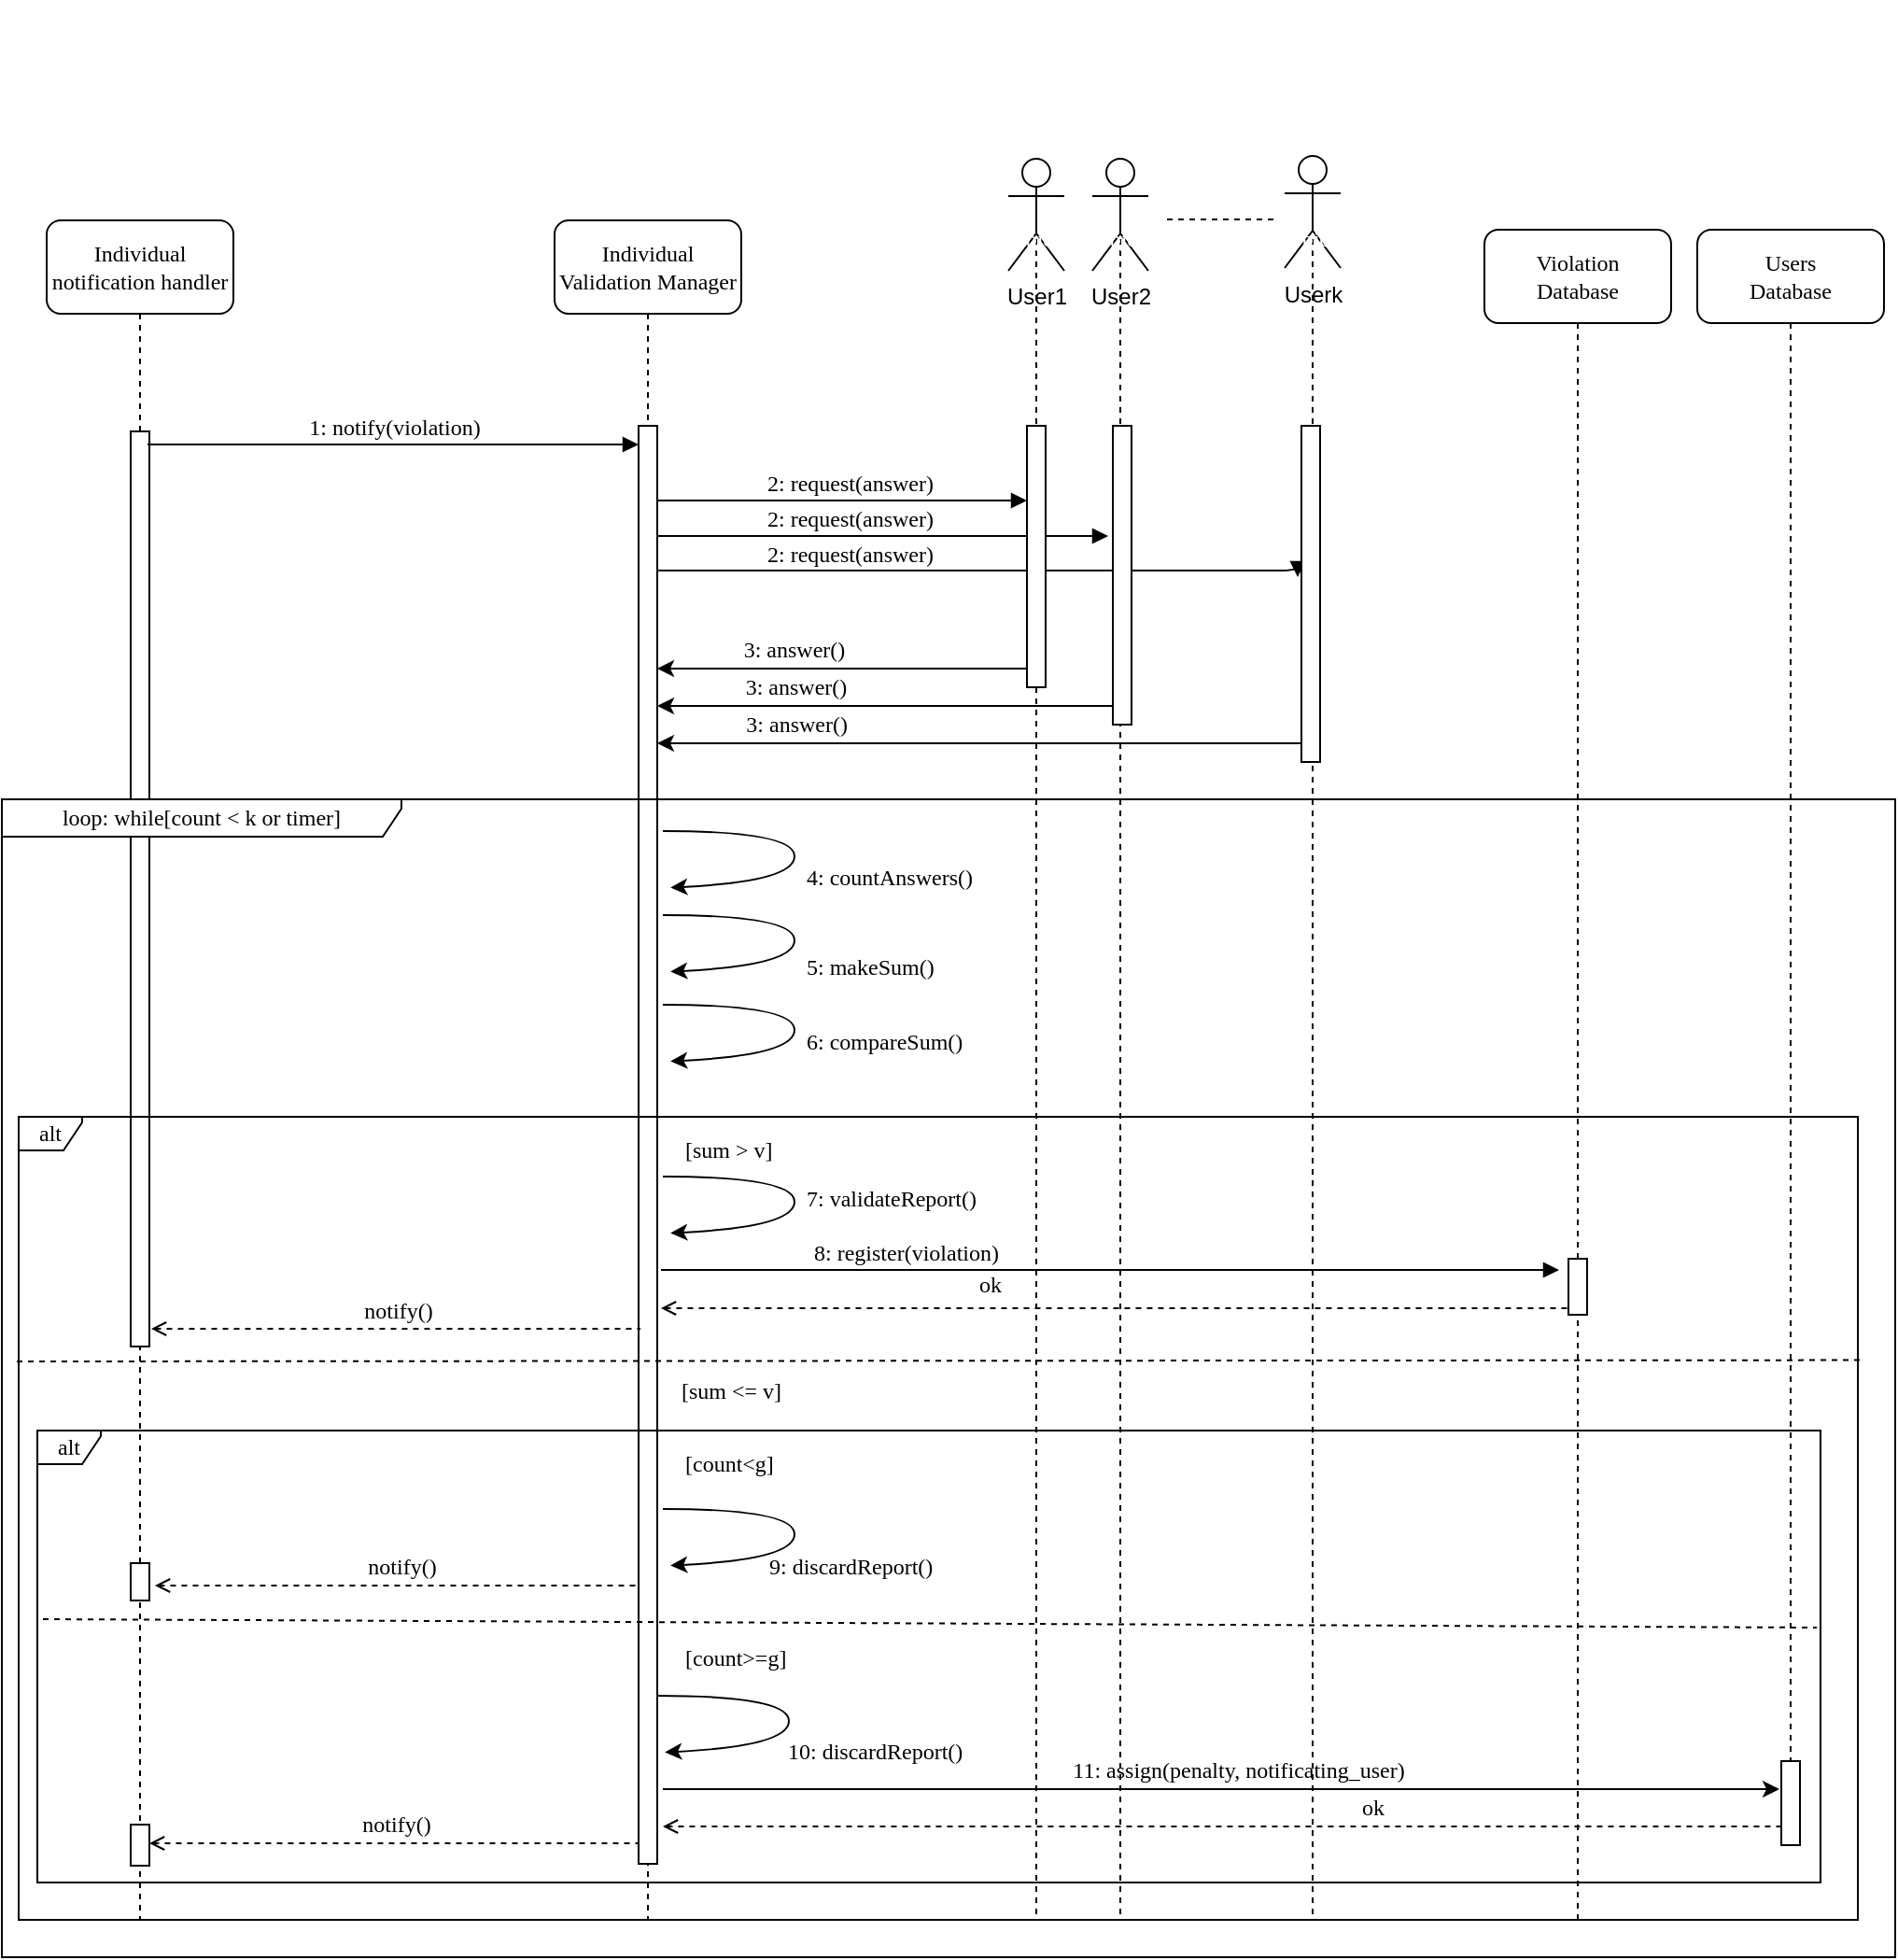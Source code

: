 <mxfile type="device" version="12.1.4" pages="1"><diagram id="13e1069c-82ec-6db2-03f1-153e76fe0fe0" name="Page-1"><mxGraphModel shadow="0" math="0" background="#ffffff" pageHeight="850" pageWidth="1100" pageScale="1" page="1" fold="1" arrows="1" connect="1" tooltips="1" guides="1" gridSize="10" dy="1371" dx="1024" grid="1"><root><mxCell id="0"/><mxCell id="1" parent="0"/><mxCell id="zUTJq_x-Ct6_k0AcMPHi-52" value="" parent="1" style="endArrow=none;dashed=1;html=1;fontColor=#FFFFFF;startArrow=open;startFill=0;" edge="1"><mxGeometry as="geometry" height="50" width="50" relative="1"><mxPoint as="sourcePoint" y="801" x="158"/><mxPoint as="targetPoint" y="801" x="420"/><Array as="points"><mxPoint y="801" x="328"/></Array></mxGeometry></mxCell><mxCell id="zUTJq_x-Ct6_k0AcMPHi-53" value="&lt;font color=&quot;#000000&quot;&gt;notify()&lt;/font&gt;" parent="zUTJq_x-Ct6_k0AcMPHi-52" style="text;html=1;resizable=0;points=[];align=center;verticalAlign=middle;labelBackgroundColor=#ffffff;fontColor=#FFFFFF;fontFamily=Verdana;" vertex="1" connectable="0"><mxGeometry as="geometry" relative="1" y="58" x="0.45"><mxPoint as="offset" y="48" x="-58"/></mxGeometry></mxCell><mxCell id="zUTJq_x-Ct6_k0AcMPHi-30" value="" parent="1" style="endArrow=classic;html=1;fontFamily=Verdana;fontColor=#FFFFFF;" edge="1" source="zUTJq_x-Ct6_k0AcMPHi-18"><mxGeometry as="geometry" height="50" width="50" relative="1"><mxPoint as="sourcePoint" y="350" x="630"/><mxPoint as="targetPoint" y="350" x="427"/></mxGeometry></mxCell><mxCell id="zUTJq_x-Ct6_k0AcMPHi-31" value="&lt;font color=&quot;#000000&quot;&gt;3: answer()&lt;/font&gt;t" parent="zUTJq_x-Ct6_k0AcMPHi-30" style="text;html=1;resizable=0;points=[];align=center;verticalAlign=middle;labelBackgroundColor=none;fontFamily=Verdana;fontColor=#FFFFFF;" vertex="1" connectable="0"><mxGeometry as="geometry" relative="1" y="-3" x="-0.223"><mxPoint as="offset" y="-7" x="-138.5"/></mxGeometry></mxCell><mxCell id="zUTJq_x-Ct6_k0AcMPHi-28" value="" parent="1" style="endArrow=classic;html=1;fontFamily=Verdana;fontColor=#FFFFFF;" edge="1" source="zUTJq_x-Ct6_k0AcMPHi-13"><mxGeometry as="geometry" height="50" width="50" relative="1"><mxPoint as="sourcePoint" y="330" x="630"/><mxPoint as="targetPoint" y="330" x="427"/></mxGeometry></mxCell><mxCell id="zUTJq_x-Ct6_k0AcMPHi-29" value="&lt;font color=&quot;#000000&quot;&gt;3: answer()&lt;/font&gt;" parent="zUTJq_x-Ct6_k0AcMPHi-28" style="text;html=1;resizable=0;points=[];align=center;verticalAlign=middle;labelBackgroundColor=none;fontFamily=Verdana;fontColor=#FFFFFF;" vertex="1" connectable="0"><mxGeometry as="geometry" relative="1" y="-3" x="-0.223"><mxPoint as="offset" y="-7" x="-78"/></mxGeometry></mxCell><mxCell id="zUTJq_x-Ct6_k0AcMPHi-26" value="" parent="1" style="endArrow=classic;html=1;fontFamily=Verdana;fontColor=#FFFFFF;" edge="1"><mxGeometry as="geometry" height="50" width="50" relative="1"><mxPoint as="sourcePoint" y="310" x="630"/><mxPoint as="targetPoint" y="310" x="427"/></mxGeometry></mxCell><mxCell id="zUTJq_x-Ct6_k0AcMPHi-27" value="&lt;font color=&quot;#000000&quot;&gt;3&lt;/font&gt;&lt;font color=&quot;#000000&quot;&gt;: answer()&lt;/font&gt;" parent="zUTJq_x-Ct6_k0AcMPHi-26" style="text;html=1;resizable=0;points=[];align=center;verticalAlign=middle;labelBackgroundColor=none;fontFamily=Verdana;fontColor=#FFFFFF;" vertex="1" connectable="0"><mxGeometry as="geometry" relative="1" y="-3" x="-0.223"><mxPoint as="offset" y="-7" x="-51"/></mxGeometry></mxCell><mxCell id="zUTJq_x-Ct6_k0AcMPHi-25" value="2: request(answer)" parent="1" style="html=1;verticalAlign=bottom;endArrow=block;labelBackgroundColor=none;fontFamily=Verdana;fontSize=12;edgeStyle=elbowEdgeStyle;elbow=vertical;exitX=0.5;exitY=0.096;exitDx=0;exitDy=0;exitPerimeter=0;" edge="1" source="7baba1c4bc27f4b0-10"><mxGeometry as="geometry" relative="1" y="-66"><mxPoint as="sourcePoint" y="261" x="434.5"/><mxPoint as="targetPoint" y="261" x="770"/><Array as="points"/><mxPoint as="offset" y="-66" x="-66"/></mxGeometry></mxCell><mxCell id="zUTJq_x-Ct6_k0AcMPHi-24" value="2: request(answer)" parent="1" style="html=1;verticalAlign=bottom;endArrow=block;labelBackgroundColor=none;fontFamily=Verdana;fontSize=12;edgeStyle=elbowEdgeStyle;elbow=vertical;" edge="1"><mxGeometry as="geometry" relative="1" y="-14"><mxPoint as="sourcePoint" y="239" x="419"/><mxPoint as="targetPoint" y="239" x="668.5"/><Array as="points"/><mxPoint as="offset" y="-14" x="-14"/></mxGeometry></mxCell><mxCell id="zUTJq_x-Ct6_k0AcMPHi-23" value="2: request(answer)" parent="1" style="html=1;verticalAlign=bottom;endArrow=block;entryX=0.12;entryY=0.184;labelBackgroundColor=none;fontFamily=Verdana;fontSize=12;edgeStyle=elbowEdgeStyle;elbow=vertical;entryDx=0;entryDy=0;entryPerimeter=0;" edge="1"><mxGeometry as="geometry" relative="1" x="0.073"><mxPoint as="sourcePoint" y="220" x="420"/><mxPoint as="targetPoint" y="220" x="625"/><Array as="points"/><mxPoint as="offset"/></mxGeometry></mxCell><mxCell id="7baba1c4bc27f4b0-2" value="Individual Validation Manager" parent="1" style="shape=umlLifeline;perimeter=lifelinePerimeter;whiteSpace=wrap;html=1;container=1;collapsible=0;recursiveResize=0;outlineConnect=0;rounded=1;shadow=0;comic=0;labelBackgroundColor=none;strokeColor=#000000;strokeWidth=1;fillColor=#FFFFFF;fontFamily=Verdana;fontSize=12;fontColor=#000000;align=center;size=50;" vertex="1"><mxGeometry as="geometry" height="910" width="100" y="70" x="372"/></mxCell><mxCell id="7baba1c4bc27f4b0-8" value="&lt;font color=&quot;#000000&quot;&gt;Individual notification handler&lt;/font&gt;" parent="1" style="shape=umlLifeline;perimeter=lifelinePerimeter;whiteSpace=wrap;html=1;container=1;collapsible=0;recursiveResize=0;outlineConnect=0;rounded=1;shadow=0;comic=0;labelBackgroundColor=none;strokeColor=#000000;strokeWidth=1;fillColor=#FFFFFF;fontFamily=Verdana;fontSize=12;fontColor=#FFFFFF;align=center;size=50;" vertex="1"><mxGeometry as="geometry" height="910" width="100" y="70" x="100"/></mxCell><mxCell id="45o1ah1FTxN9ZP7xYf2N-64" value="" parent="7baba1c4bc27f4b0-8" style="html=1;points=[];perimeter=orthogonalPerimeter;rounded=0;shadow=0;comic=0;labelBackgroundColor=none;strokeColor=#000000;strokeWidth=1;fillColor=#FFFFFF;fontFamily=Verdana;fontSize=12;fontColor=#000000;align=center;" vertex="1"><mxGeometry as="geometry" height="20" width="10" y="719" x="45"/></mxCell><mxCell id="7baba1c4bc27f4b0-9" value="" parent="7baba1c4bc27f4b0-8" style="html=1;points=[];perimeter=orthogonalPerimeter;rounded=0;shadow=0;comic=0;labelBackgroundColor=none;strokeColor=#000000;strokeWidth=1;fillColor=#FFFFFF;fontFamily=Verdana;fontSize=12;fontColor=#000000;align=center;" vertex="1"><mxGeometry as="geometry" height="490" width="10" y="113" x="45"/></mxCell><mxCell id="45o1ah1FTxN9ZP7xYf2N-111" value="" parent="7baba1c4bc27f4b0-8" style="html=1;points=[];perimeter=orthogonalPerimeter;rounded=0;shadow=0;comic=0;labelBackgroundColor=none;strokeColor=#000000;strokeWidth=1;fillColor=#FFFFFF;fontFamily=Verdana;fontSize=12;fontColor=#000000;align=center;" vertex="1"><mxGeometry as="geometry" height="22" width="10" y="859" x="45"/></mxCell><mxCell id="7baba1c4bc27f4b0-11" value="1: notify(violation)" parent="1" style="html=1;verticalAlign=bottom;endArrow=block;entryX=0.12;entryY=0.184;labelBackgroundColor=none;fontFamily=Verdana;fontSize=12;edgeStyle=elbowEdgeStyle;elbow=vertical;entryDx=0;entryDy=0;entryPerimeter=0;" edge="1"><mxGeometry as="geometry" relative="1"><mxPoint as="sourcePoint" y="190" x="154"/><mxPoint as="targetPoint" y="190" x="417"/><Array as="points"/></mxGeometry></mxCell><mxCell id="7baba1c4bc27f4b0-10" value="" parent="1" style="html=1;points=[];perimeter=orthogonalPerimeter;rounded=0;shadow=0;comic=0;labelBackgroundColor=none;strokeColor=#000000;strokeWidth=1;fillColor=#FFFFFF;fontFamily=Verdana;fontSize=12;fontColor=#000000;align=center;" vertex="1"><mxGeometry as="geometry" height="770" width="10" y="180" x="417"/></mxCell><mxCell id="45o1ah1FTxN9ZP7xYf2N-20" value="" parent="1" style="endArrow=classic;html=1;fontColor=#FFFFFF;curved=1;entryX=1.26;entryY=0.366;entryDx=0;entryDy=0;entryPerimeter=0;" edge="1"><mxGeometry as="geometry" height="50" width="50" relative="1"><mxPoint as="sourcePoint" y="397" x="430"/><mxPoint as="targetPoint" y="427.26" x="434.1"/><Array as="points"><mxPoint y="397" x="500.5"/><mxPoint y="424" x="500.5"/></Array></mxGeometry></mxCell><mxCell id="45o1ah1FTxN9ZP7xYf2N-40" value="Text" parent="1" style="text;html=1;resizable=0;points=[];autosize=1;align=left;verticalAlign=top;spacingTop=-4;fontFamily=Verdana;fontColor=#FFFFFF;" vertex="1"><mxGeometry as="geometry" height="20" width="40" y="382" x="984"/></mxCell><mxCell id="45o1ah1FTxN9ZP7xYf2N-41" value="Text" parent="1" style="text;html=1;resizable=0;points=[];autosize=1;align=left;verticalAlign=top;spacingTop=-4;fontFamily=Verdana;fontColor=#FFFFFF;" vertex="1"><mxGeometry as="geometry" height="20" width="40" y="168" x="984"/></mxCell><mxCell id="45o1ah1FTxN9ZP7xYf2N-42" value="Text" parent="1" style="text;html=1;resizable=0;points=[];autosize=1;align=left;verticalAlign=top;spacingTop=-4;fontFamily=Verdana;fontColor=#FFFFFF;" vertex="1"><mxGeometry as="geometry" height="20" width="40" y="10" x="984"/></mxCell><mxCell id="45o1ah1FTxN9ZP7xYf2N-43" value="Text" parent="1" style="text;html=1;resizable=0;points=[];autosize=1;align=left;verticalAlign=top;spacingTop=-4;fontFamily=Verdana;fontColor=#FFFFFF;" vertex="1"><mxGeometry as="geometry" height="20" width="40" y="159" x="780"/></mxCell><mxCell id="45o1ah1FTxN9ZP7xYf2N-44" value="Text" parent="1" style="text;html=1;resizable=0;points=[];autosize=1;align=left;verticalAlign=top;spacingTop=-4;fontFamily=Verdana;fontColor=#FFFFFF;" vertex="1"><mxGeometry as="geometry" height="20" width="40" y="-48" x="778"/></mxCell><mxCell id="45o1ah1FTxN9ZP7xYf2N-45" value="Text" parent="1" style="text;html=1;resizable=0;points=[];autosize=1;align=left;verticalAlign=top;spacingTop=-4;fontFamily=Verdana;fontColor=#FFFFFF;" vertex="1"><mxGeometry as="geometry" height="20" width="40" y="67" x="778"/></mxCell><mxCell id="45o1ah1FTxN9ZP7xYf2N-54" value="" parent="1" style="endArrow=none;dashed=1;html=1;fontFamily=Verdana;fontColor=#FFFFFF;entryX=1.001;entryY=0.303;entryDx=0;entryDy=0;entryPerimeter=0;" edge="1" target="45o1ah1FTxN9ZP7xYf2N-52"><mxGeometry as="geometry" height="50" width="50" relative="1"><mxPoint as="sourcePoint" y="681" x="84"/><mxPoint as="targetPoint" y="680.72" x="981.79"/></mxGeometry></mxCell><mxCell id="45o1ah1FTxN9ZP7xYf2N-55" value="&lt;font color=&quot;#000000&quot;&gt;[sum &amp;gt; v]&lt;/font&gt;" parent="1" style="text;html=1;resizable=0;points=[];autosize=1;align=left;verticalAlign=top;spacingTop=-4;fontFamily=Verdana;fontColor=#FFFFFF;" vertex="1"><mxGeometry as="geometry" height="20" width="80" y="558" x="440"/></mxCell><mxCell id="45o1ah1FTxN9ZP7xYf2N-21" value="&lt;font color=&quot;#000000&quot;&gt;4&lt;/font&gt;&lt;font color=&quot;#000000&quot;&gt;: countAnswers()&lt;/font&gt;" parent="1" style="text;html=1;resizable=0;points=[];autosize=1;align=left;verticalAlign=top;spacingTop=-4;fontColor=#FFFFFF;fontFamily=Verdana;" vertex="1"><mxGeometry as="geometry" height="20" width="130" y="412" x="505"/></mxCell><mxCell id="45o1ah1FTxN9ZP7xYf2N-87" value="" parent="1" style="endArrow=none;dashed=1;html=1;fontColor=#FFFFFF;startArrow=open;startFill=0;" edge="1"><mxGeometry as="geometry" height="50" width="50" relative="1"><mxPoint as="sourcePoint" y="663.5" x="156"/><mxPoint as="targetPoint" y="663.5" x="418"/><Array as="points"><mxPoint y="663.5" x="326"/></Array></mxGeometry></mxCell><mxCell id="45o1ah1FTxN9ZP7xYf2N-88" value="&lt;font color=&quot;#000000&quot;&gt;notify()&lt;/font&gt;" parent="45o1ah1FTxN9ZP7xYf2N-87" style="text;html=1;resizable=0;points=[];align=center;verticalAlign=middle;labelBackgroundColor=#ffffff;fontColor=#FFFFFF;fontFamily=Verdana;" vertex="1" connectable="0"><mxGeometry as="geometry" relative="1" y="58" x="0.45"><mxPoint as="offset" y="48" x="-58"/></mxGeometry></mxCell><mxCell id="45o1ah1FTxN9ZP7xYf2N-90" value="&lt;font color=&quot;#000000&quot;&gt;[count&amp;lt;g]&lt;/font&gt;" parent="1" style="text;html=1;resizable=0;points=[];autosize=1;align=left;verticalAlign=top;spacingTop=-4;fontFamily=Verdana;fontColor=#FFFFFF;" vertex="1"><mxGeometry as="geometry" height="20" width="80" y="726" x="440"/></mxCell><mxCell id="45o1ah1FTxN9ZP7xYf2N-97" value="" parent="1" style="endArrow=none;dashed=1;html=1;fontFamily=Verdana;fontColor=#FFFFFF;entryX=0.998;entryY=0.436;entryDx=0;entryDy=0;entryPerimeter=0;" edge="1" target="45o1ah1FTxN9ZP7xYf2N-89"><mxGeometry as="geometry" height="50" width="50" relative="1"><mxPoint as="sourcePoint" y="819" x="98"/><mxPoint as="targetPoint" y="819" x="780"/></mxGeometry></mxCell><mxCell id="45o1ah1FTxN9ZP7xYf2N-104" value="&lt;font color=&quot;#000000&quot;&gt;[count&amp;gt;=g]&lt;/font&gt;" parent="1" style="text;html=1;resizable=0;points=[];autosize=1;align=left;verticalAlign=top;spacingTop=-4;fontFamily=Verdana;fontColor=#FFFFFF;" vertex="1"><mxGeometry as="geometry" height="20" width="90" y="830" x="440"/></mxCell><mxCell id="45o1ah1FTxN9ZP7xYf2N-112" value="" parent="1" style="endArrow=classic;html=1;fontFamily=Verdana;fontColor=#FFFFFF;" edge="1"><mxGeometry as="geometry" height="50" width="50" relative="1"><mxPoint as="sourcePoint" y="910" x="430"/><mxPoint as="targetPoint" y="910" x="1028"/></mxGeometry></mxCell><mxCell id="45o1ah1FTxN9ZP7xYf2N-113" value="&lt;font color=&quot;#000000&quot;&gt;11: assign(penalty, notificating_user)&lt;/font&gt;" parent="45o1ah1FTxN9ZP7xYf2N-112" style="text;html=1;resizable=0;points=[];align=center;verticalAlign=middle;labelBackgroundColor=none;fontFamily=Verdana;fontColor=#FFFFFF;" vertex="1" connectable="0"><mxGeometry as="geometry" relative="1" y="-3" x="-0.223"><mxPoint as="offset" y="-13" x="75"/></mxGeometry></mxCell><mxCell id="zUTJq_x-Ct6_k0AcMPHi-2" value="User1" parent="1" style="shape=umlActor;verticalLabelPosition=bottom;labelBackgroundColor=#ffffff;verticalAlign=top;html=1;outlineConnect=0;" vertex="1"><mxGeometry as="geometry" height="60" width="30" y="37" x="615"/></mxCell><mxCell id="zUTJq_x-Ct6_k0AcMPHi-3" value="User2" parent="1" style="shape=umlActor;verticalLabelPosition=bottom;labelBackgroundColor=#ffffff;verticalAlign=top;html=1;outlineConnect=0;" vertex="1"><mxGeometry as="geometry" height="60" width="30" y="37" x="660"/></mxCell><mxCell id="zUTJq_x-Ct6_k0AcMPHi-4" value="Userk" parent="1" style="shape=umlActor;verticalLabelPosition=bottom;labelBackgroundColor=#ffffff;verticalAlign=top;html=1;outlineConnect=0;" vertex="1"><mxGeometry as="geometry" height="60" width="30" y="35.5" x="763"/></mxCell><mxCell id="zUTJq_x-Ct6_k0AcMPHi-6" value="" parent="1" style="endArrow=none;dashed=1;html=1;" edge="1"><mxGeometry as="geometry" height="50" width="50" relative="1"><mxPoint as="sourcePoint" y="69.5" x="700"/><mxPoint as="targetPoint" y="69.5" x="760"/></mxGeometry></mxCell><mxCell id="zUTJq_x-Ct6_k0AcMPHi-7" value=":Object" parent="1" style="shape=umlLifeline;perimeter=lifelinePerimeter;whiteSpace=wrap;html=1;container=1;collapsible=0;recursiveResize=0;outlineConnect=0;rounded=1;shadow=0;comic=0;labelBackgroundColor=none;strokeColor=#000000;strokeWidth=1;fillColor=#FFFFFF;fontFamily=Verdana;fontSize=12;fontColor=#FFFFFF;align=center;size=0;" vertex="1"><mxGeometry as="geometry" height="900" width="100" y="80" x="580"/></mxCell><mxCell id="zUTJq_x-Ct6_k0AcMPHi-10" value="" parent="zUTJq_x-Ct6_k0AcMPHi-7" style="html=1;points=[];perimeter=orthogonalPerimeter;rounded=0;shadow=0;comic=0;labelBackgroundColor=none;strokeColor=#000000;strokeWidth=1;fillColor=#FFFFFF;fontFamily=Verdana;fontSize=12;fontColor=#000000;align=center;" vertex="1"><mxGeometry as="geometry" height="140" width="10" y="100" x="45"/></mxCell><mxCell id="zUTJq_x-Ct6_k0AcMPHi-54" value="" parent="zUTJq_x-Ct6_k0AcMPHi-7" style="endArrow=none;dashed=1;html=1;fontColor=#FFFFFF;startArrow=open;startFill=0;" edge="1"><mxGeometry as="geometry" height="50" width="50" relative="1"><mxPoint as="sourcePoint" y="572.5" x="-151"/><mxPoint as="targetPoint" y="572.5" x="339.5"/><Array as="points"/></mxGeometry></mxCell><mxCell id="zUTJq_x-Ct6_k0AcMPHi-55" value="&lt;font color=&quot;#000000&quot;&gt;ok&lt;/font&gt;" parent="zUTJq_x-Ct6_k0AcMPHi-54" style="text;html=1;resizable=0;points=[];align=center;verticalAlign=middle;labelBackgroundColor=#ffffff;fontColor=#FFFFFF;fontFamily=Verdana;" vertex="1" connectable="0"><mxGeometry as="geometry" relative="1" y="58" x="0.45"><mxPoint as="offset" y="45.5" x="-180"/></mxGeometry></mxCell><mxCell id="TklMXzHMDGxWXU3fI2Nq-8" value="" parent="zUTJq_x-Ct6_k0AcMPHi-7" style="endArrow=none;dashed=1;html=1;fontColor=#FFFFFF;startArrow=open;startFill=0;" edge="1" target="TklMXzHMDGxWXU3fI2Nq-2"><mxGeometry as="geometry" height="50" width="50" relative="1"><mxPoint as="sourcePoint" y="850" x="-150"/><mxPoint as="targetPoint" y="850" x="112"/><Array as="points"><mxPoint y="850" x="20"/></Array></mxGeometry></mxCell><mxCell id="TklMXzHMDGxWXU3fI2Nq-9" value="&lt;font color=&quot;#000000&quot;&gt;ok&lt;/font&gt;" parent="TklMXzHMDGxWXU3fI2Nq-8" style="text;html=1;resizable=0;points=[];align=center;verticalAlign=middle;labelBackgroundColor=#ffffff;fontColor=#FFFFFF;fontFamily=Verdana;" vertex="1" connectable="0"><mxGeometry as="geometry" relative="1" y="58" x="0.45"><mxPoint as="offset" y="48" x="-58"/></mxGeometry></mxCell><mxCell id="zUTJq_x-Ct6_k0AcMPHi-13" value=":Object" parent="1" style="shape=umlLifeline;perimeter=lifelinePerimeter;whiteSpace=wrap;html=1;container=1;collapsible=0;recursiveResize=0;outlineConnect=0;rounded=1;shadow=0;comic=0;labelBackgroundColor=none;strokeColor=#000000;strokeWidth=1;fillColor=#FFFFFF;fontFamily=Verdana;fontSize=12;fontColor=#FFFFFF;align=center;size=0;" vertex="1"><mxGeometry as="geometry" height="900" width="100" y="80" x="625"/></mxCell><mxCell id="zUTJq_x-Ct6_k0AcMPHi-15" value="" parent="zUTJq_x-Ct6_k0AcMPHi-13" style="html=1;points=[];perimeter=orthogonalPerimeter;rounded=0;shadow=0;comic=0;labelBackgroundColor=none;strokeColor=#000000;strokeWidth=1;fillColor=#FFFFFF;fontFamily=Verdana;fontSize=12;fontColor=#000000;align=center;" vertex="1"><mxGeometry as="geometry" height="160" width="10" y="100" x="46"/></mxCell><mxCell id="zUTJq_x-Ct6_k0AcMPHi-18" value=":Object" parent="1" style="shape=umlLifeline;perimeter=lifelinePerimeter;whiteSpace=wrap;html=1;container=1;collapsible=0;recursiveResize=0;outlineConnect=0;rounded=1;shadow=0;comic=0;labelBackgroundColor=none;strokeColor=#000000;strokeWidth=1;fillColor=#FFFFFF;fontFamily=Verdana;fontSize=12;fontColor=#FFFFFF;align=center;size=0;" vertex="1"><mxGeometry as="geometry" height="900" width="100" y="80" x="728"/></mxCell><mxCell id="zUTJq_x-Ct6_k0AcMPHi-20" value="" parent="zUTJq_x-Ct6_k0AcMPHi-18" style="html=1;points=[];perimeter=orthogonalPerimeter;rounded=0;shadow=0;comic=0;labelBackgroundColor=none;strokeColor=#000000;strokeWidth=1;fillColor=#FFFFFF;fontFamily=Verdana;fontSize=12;fontColor=#000000;align=center;" vertex="1"><mxGeometry as="geometry" height="180" width="10" y="100" x="44"/></mxCell><mxCell id="zUTJq_x-Ct6_k0AcMPHi-33" value="" parent="1" style="endArrow=classic;html=1;fontColor=#FFFFFF;curved=1;entryX=1.26;entryY=0.366;entryDx=0;entryDy=0;entryPerimeter=0;" edge="1"><mxGeometry as="geometry" height="50" width="50" relative="1"><mxPoint as="sourcePoint" y="442" x="430"/><mxPoint as="targetPoint" y="472.26" x="434.1"/><Array as="points"><mxPoint y="442" x="500.5"/><mxPoint y="469" x="500.5"/></Array></mxGeometry></mxCell><mxCell id="zUTJq_x-Ct6_k0AcMPHi-34" value="&lt;font color=&quot;#000000&quot;&gt;5&lt;/font&gt;&lt;font color=&quot;#000000&quot;&gt;: makeSum()&lt;/font&gt;" parent="1" style="text;html=1;resizable=0;points=[];autosize=1;align=left;verticalAlign=top;spacingTop=-4;fontColor=#FFFFFF;fontFamily=Verdana;" vertex="1"><mxGeometry as="geometry" height="20" width="100" y="460" x="505"/></mxCell><mxCell id="zUTJq_x-Ct6_k0AcMPHi-35" value="" parent="1" style="endArrow=classic;html=1;fontColor=#FFFFFF;curved=1;entryX=1.26;entryY=0.366;entryDx=0;entryDy=0;entryPerimeter=0;" edge="1"><mxGeometry as="geometry" height="50" width="50" relative="1"><mxPoint as="sourcePoint" y="490" x="430"/><mxPoint as="targetPoint" y="520.26" x="434.1"/><Array as="points"><mxPoint y="490" x="500.5"/><mxPoint y="517" x="500.5"/></Array></mxGeometry></mxCell><mxCell id="zUTJq_x-Ct6_k0AcMPHi-36" value="&lt;font color=&quot;#000000&quot;&gt;6&lt;/font&gt;&lt;font color=&quot;#000000&quot;&gt;: compareSum()&lt;/font&gt;" parent="1" style="text;html=1;resizable=0;points=[];autosize=1;align=left;verticalAlign=top;spacingTop=-4;fontColor=#FFFFFF;fontFamily=Verdana;" vertex="1"><mxGeometry as="geometry" height="20" width="120" y="500" x="505"/></mxCell><mxCell id="zUTJq_x-Ct6_k0AcMPHi-38" value="&lt;font color=&quot;#000000&quot;&gt;[sum &amp;lt;= v]&lt;/font&gt;" parent="1" style="text;html=1;resizable=0;points=[];autosize=1;align=left;verticalAlign=top;spacingTop=-4;fontFamily=Verdana;fontColor=#FFFFFF;" vertex="1"><mxGeometry as="geometry" height="20" width="90" y="687" x="437.5"/></mxCell><mxCell id="zUTJq_x-Ct6_k0AcMPHi-40" value="" parent="1" style="endArrow=classic;html=1;fontColor=#FFFFFF;curved=1;entryX=1.26;entryY=0.366;entryDx=0;entryDy=0;entryPerimeter=0;" edge="1"><mxGeometry as="geometry" height="50" width="50" relative="1"><mxPoint as="sourcePoint" y="582" x="430"/><mxPoint as="targetPoint" y="612.26" x="434.1"/><Array as="points"><mxPoint y="582" x="500.5"/><mxPoint y="609" x="500.5"/></Array></mxGeometry></mxCell><mxCell id="zUTJq_x-Ct6_k0AcMPHi-41" value="&lt;font color=&quot;#000000&quot;&gt;7&lt;/font&gt;&lt;font color=&quot;#000000&quot;&gt;: validateReport()&lt;/font&gt;" parent="1" style="text;html=1;resizable=0;points=[];autosize=1;align=left;verticalAlign=top;spacingTop=-4;fontColor=#FFFFFF;fontFamily=Verdana;" vertex="1"><mxGeometry as="geometry" height="20" width="130" y="584" x="505"/></mxCell><mxCell id="zUTJq_x-Ct6_k0AcMPHi-42" value="Violation&lt;br&gt;Database" parent="1" style="shape=umlLifeline;perimeter=lifelinePerimeter;whiteSpace=wrap;html=1;container=1;collapsible=0;recursiveResize=0;outlineConnect=0;rounded=1;shadow=0;comic=0;labelBackgroundColor=none;strokeColor=#000000;strokeWidth=1;fillColor=#FFFFFF;fontFamily=Verdana;fontSize=12;fontColor=#000000;align=center;size=50;" vertex="1"><mxGeometry as="geometry" height="905" width="100" y="75" x="870"/></mxCell><mxCell id="zUTJq_x-Ct6_k0AcMPHi-43" value="" parent="zUTJq_x-Ct6_k0AcMPHi-42" style="html=1;points=[];perimeter=orthogonalPerimeter;rounded=0;shadow=0;comic=0;labelBackgroundColor=none;strokeColor=#000000;strokeWidth=1;fillColor=#FFFFFF;fontFamily=Verdana;fontSize=12;fontColor=#000000;align=center;" vertex="1"><mxGeometry as="geometry" height="30" width="10" y="551" x="45"/></mxCell><mxCell id="zUTJq_x-Ct6_k0AcMPHi-45" value="8: register(violation)" parent="1" style="html=1;verticalAlign=bottom;endArrow=block;labelBackgroundColor=none;fontFamily=Verdana;fontSize=12;edgeStyle=elbowEdgeStyle;elbow=vertical;" edge="1"><mxGeometry as="geometry" relative="1" y="-109"><mxPoint as="sourcePoint" y="632" x="429"/><mxPoint as="targetPoint" y="632" x="910"/><mxPoint as="offset" y="-109" x="-110"/></mxGeometry></mxCell><mxCell id="zUTJq_x-Ct6_k0AcMPHi-48" value="" parent="1" style="endArrow=classic;html=1;fontColor=#FFFFFF;curved=1;entryX=1.26;entryY=0.366;entryDx=0;entryDy=0;entryPerimeter=0;" edge="1"><mxGeometry as="geometry" height="50" width="50" relative="1"><mxPoint as="sourcePoint" y="760" x="430"/><mxPoint as="targetPoint" y="790.26" x="434.1"/><Array as="points"><mxPoint y="760" x="500.5"/><mxPoint y="787" x="500.5"/></Array></mxGeometry></mxCell><mxCell id="zUTJq_x-Ct6_k0AcMPHi-49" value="&lt;font color=&quot;#000000&quot;&gt;9&lt;/font&gt;&lt;font color=&quot;#000000&quot;&gt;: discardReport()&lt;/font&gt;" parent="1" style="text;html=1;resizable=0;points=[];autosize=1;align=left;verticalAlign=top;spacingTop=-4;fontColor=#FFFFFF;fontFamily=Verdana;" vertex="1"><mxGeometry as="geometry" height="20" width="130" y="780.5" x="485"/></mxCell><mxCell id="zUTJq_x-Ct6_k0AcMPHi-50" value="" parent="1" style="endArrow=classic;html=1;fontColor=#FFFFFF;curved=1;entryX=1.26;entryY=0.366;entryDx=0;entryDy=0;entryPerimeter=0;" edge="1"><mxGeometry as="geometry" height="50" width="50" relative="1"><mxPoint as="sourcePoint" y="860" x="427"/><mxPoint as="targetPoint" y="890.26" x="431.1"/><Array as="points"><mxPoint y="860" x="497.5"/><mxPoint y="887" x="497.5"/></Array></mxGeometry></mxCell><mxCell id="zUTJq_x-Ct6_k0AcMPHi-51" value="&lt;font color=&quot;#000000&quot;&gt;10&lt;/font&gt;&lt;font color=&quot;#000000&quot;&gt;: discardReport()&lt;/font&gt;" parent="1" style="text;html=1;resizable=0;points=[];autosize=1;align=left;verticalAlign=top;spacingTop=-4;fontColor=#FFFFFF;fontFamily=Verdana;" vertex="1"><mxGeometry as="geometry" height="20" width="130" y="880" x="495"/></mxCell><mxCell id="TklMXzHMDGxWXU3fI2Nq-2" value="Users&lt;br&gt;Database" parent="1" style="shape=umlLifeline;perimeter=lifelinePerimeter;whiteSpace=wrap;html=1;container=1;collapsible=0;recursiveResize=0;outlineConnect=0;rounded=1;shadow=0;comic=0;labelBackgroundColor=none;strokeColor=#000000;strokeWidth=1;fillColor=#FFFFFF;fontFamily=Verdana;fontSize=12;fontColor=#000000;align=center;size=50;" vertex="1"><mxGeometry as="geometry" height="865" width="100" y="75" x="984"/></mxCell><mxCell id="TklMXzHMDGxWXU3fI2Nq-3" value="" parent="TklMXzHMDGxWXU3fI2Nq-2" style="html=1;points=[];perimeter=orthogonalPerimeter;rounded=0;shadow=0;comic=0;labelBackgroundColor=none;strokeColor=#000000;strokeWidth=1;fillColor=#FFFFFF;fontFamily=Verdana;fontSize=12;fontColor=#000000;align=center;" vertex="1"><mxGeometry as="geometry" height="45" width="10" y="820" x="45"/></mxCell><mxCell id="TklMXzHMDGxWXU3fI2Nq-4" value="" parent="1" style="endArrow=none;dashed=1;html=1;fontColor=#FFFFFF;startArrow=open;startFill=0;" edge="1"><mxGeometry as="geometry" height="50" width="50" relative="1"><mxPoint as="sourcePoint" y="939" x="155"/><mxPoint as="targetPoint" y="939" x="417"/><Array as="points"><mxPoint y="939" x="325"/></Array></mxGeometry></mxCell><mxCell id="TklMXzHMDGxWXU3fI2Nq-5" value="&lt;font color=&quot;#000000&quot;&gt;notify()&lt;/font&gt;" parent="TklMXzHMDGxWXU3fI2Nq-4" style="text;html=1;resizable=0;points=[];align=center;verticalAlign=middle;labelBackgroundColor=#ffffff;fontColor=#FFFFFF;fontFamily=Verdana;" vertex="1" connectable="0"><mxGeometry as="geometry" relative="1" y="58" x="0.45"><mxPoint as="offset" y="48" x="-58"/></mxGeometry></mxCell><mxCell id="45o1ah1FTxN9ZP7xYf2N-89" value="&lt;font color=&quot;#000000&quot;&gt;alt&lt;/font&gt;" parent="1" style="shape=umlFrame;whiteSpace=wrap;html=1;labelBackgroundColor=none;fontFamily=Verdana;fontColor=#FFFFFF;width=34;height=18;" vertex="1"><mxGeometry as="geometry" height="242" width="955" y="718" x="95"/></mxCell><mxCell id="45o1ah1FTxN9ZP7xYf2N-52" value="&lt;font color=&quot;#000000&quot;&gt;alt&lt;/font&gt;" parent="1" style="shape=umlFrame;whiteSpace=wrap;html=1;labelBackgroundColor=none;fontFamily=Verdana;fontColor=#FFFFFF;width=34;height=18;" vertex="1"><mxGeometry as="geometry" height="430" width="985" y="550" x="85"/></mxCell><mxCell id="45o1ah1FTxN9ZP7xYf2N-48" value="&lt;font color=&quot;#000000&quot;&gt;loop: while[count &amp;lt; k or timer]&lt;/font&gt;" parent="1" style="shape=umlFrame;whiteSpace=wrap;html=1;labelBackgroundColor=none;fontFamily=Verdana;fontColor=#FFFFFF;width=214;height=20;" vertex="1"><mxGeometry as="geometry" height="620" width="1014" y="380" x="76"/></mxCell></root></mxGraphModel></diagram></mxfile>